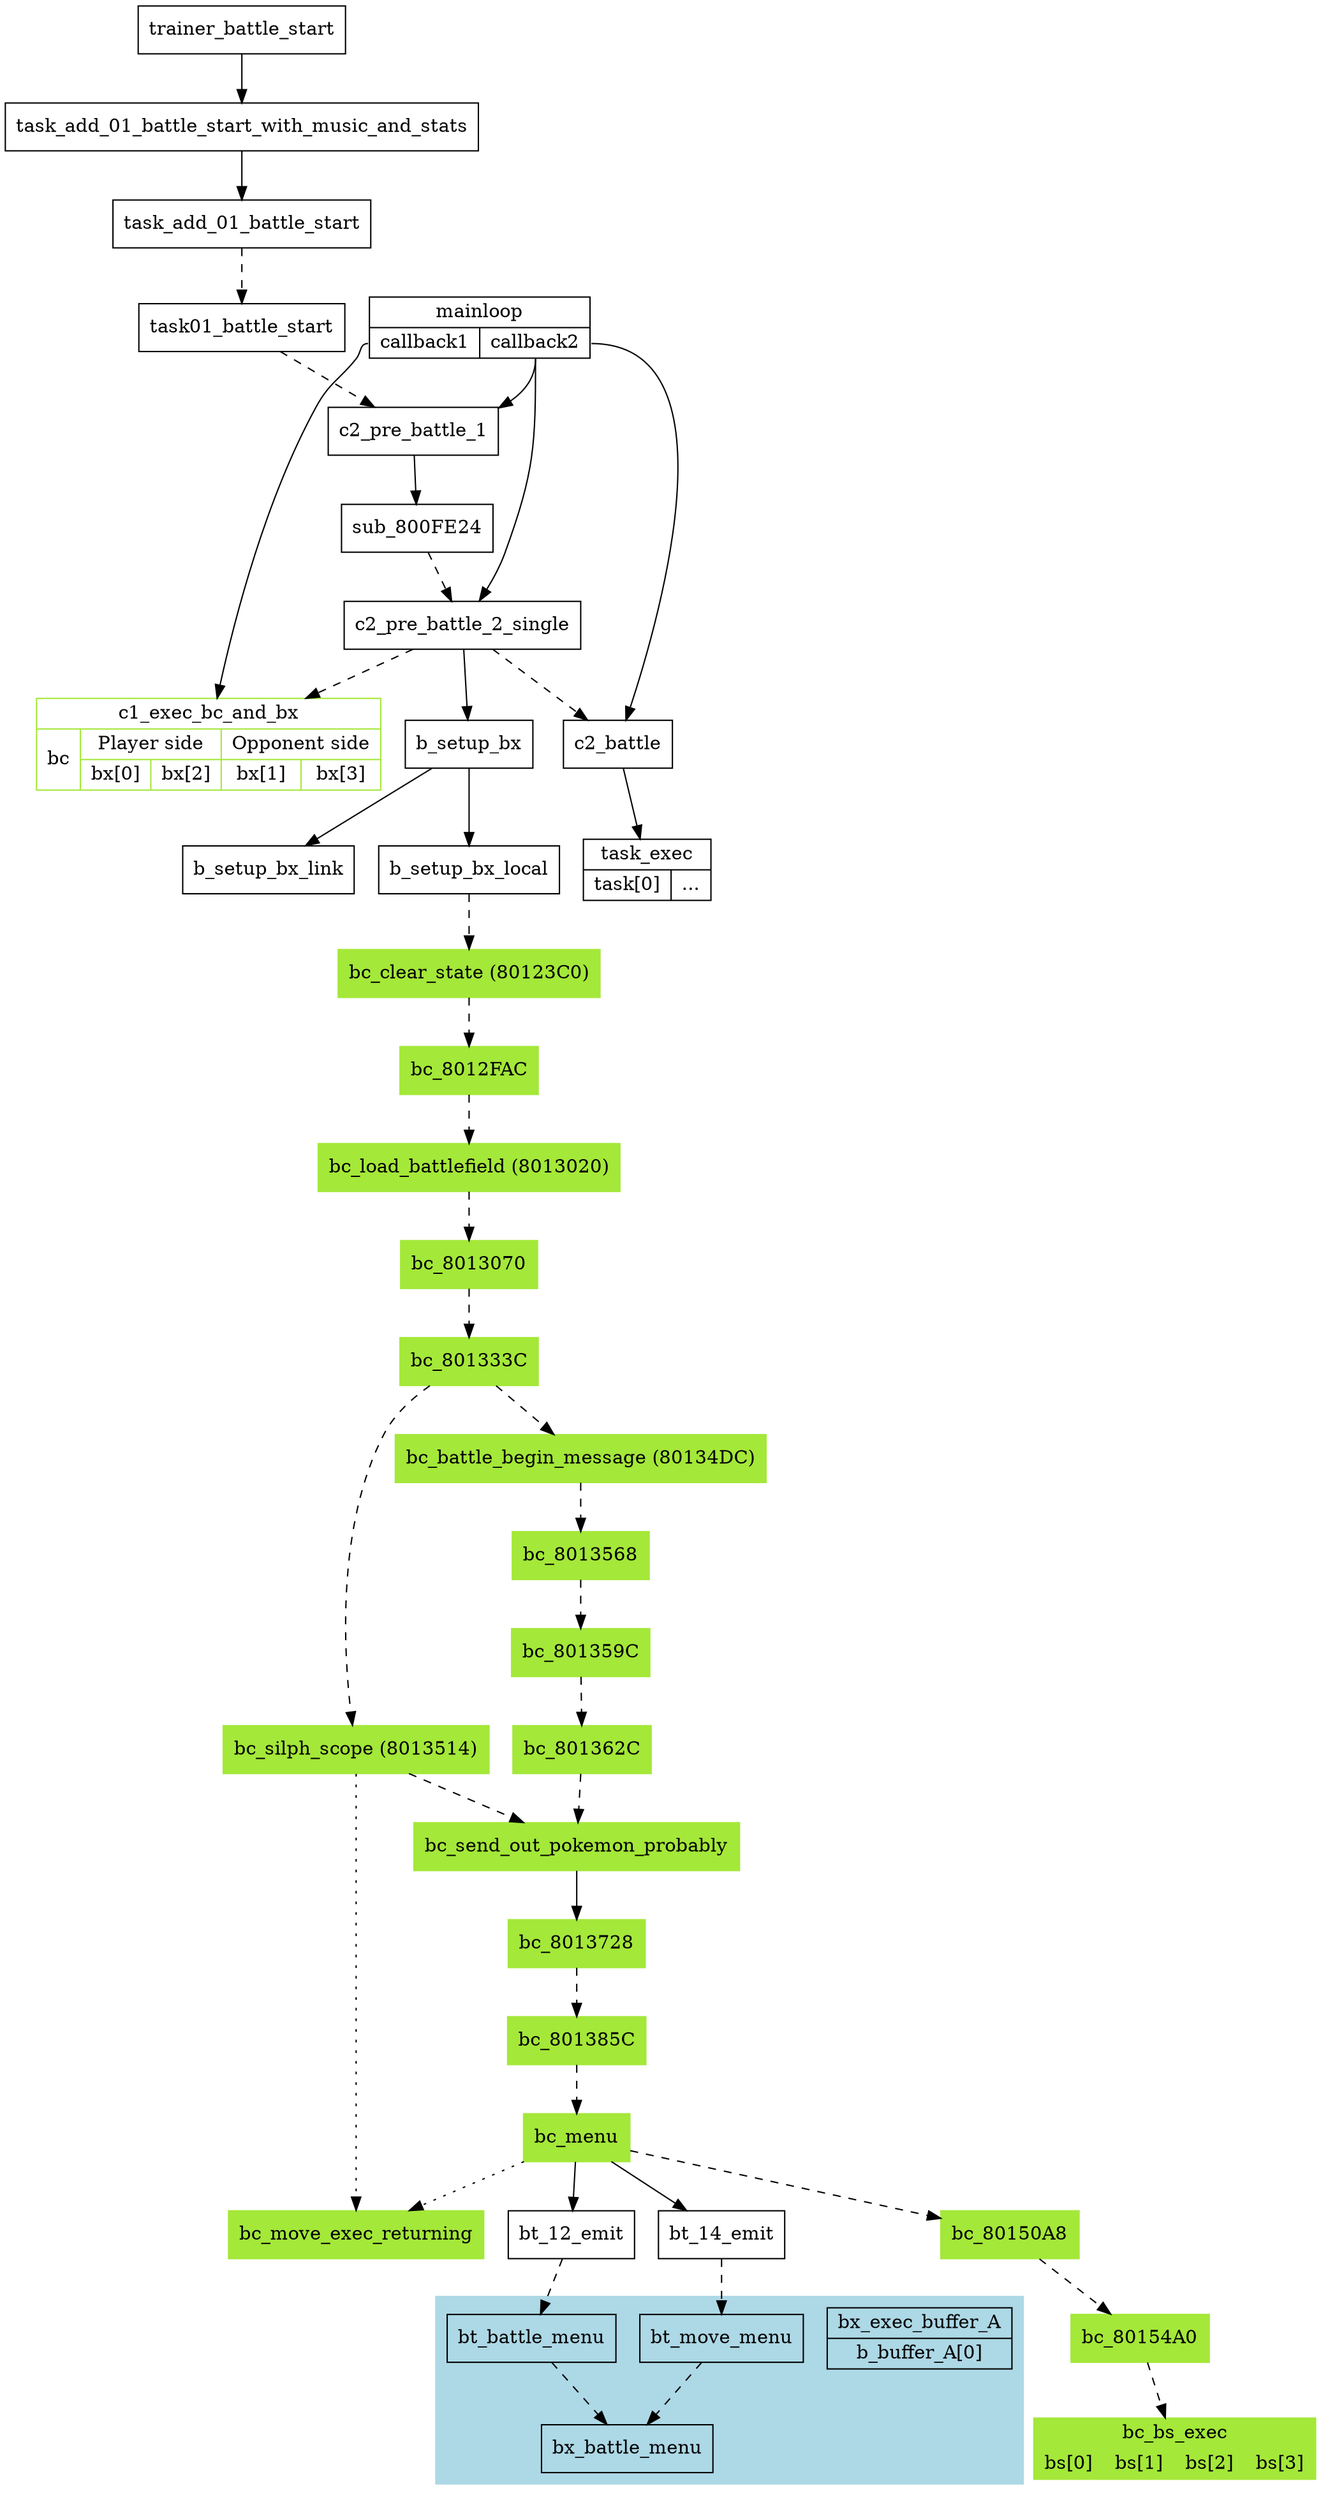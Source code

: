digraph {
	graph [mclimit=40];
    node [shape="record"];

	mainloop [label="{mainloop|{<c1>callback1|<c2>callback2}}"];

	c2_battle [label="c2_battle"];
	task_exec [label="{task_exec|{<t>task[0]|...}}"];

	c1_exec_bc_and_bx [color="#a4e839" label="{c1_exec_bc_and_bx|{<bc>bc|{Player side|{bx[0]|bx[2]}}|{Opponent side|{bx[1]|<bx>bx[3]}}}}"];
	bc_bs_exec [label="{bc_bs_exec|{<bs>bs[0]|bs[1]|bs[2]|bs[3]}}" color="#a4e839" style="filled"]
	bc_move_exec_returning [color="#a4e839" style="filled" label="bc_move_exec_returning"]
	bc_menu [color="#a4e839" style="filled"];
	bc_80123C0 [color="#a4e839" style="filled" label="bc_clear_state (80123C0)"];
	bc_8012FAC [color="#a4e839" style="filled"];
	bc_8013020 [color="#a4e839" style="filled" label="bc_load_battlefield (8013020)"];
	bc_8013070 [color="#a4e839" style="filled"];
	bc_801333C [color="#a4e839" style="filled"];
	bc_8013514 [color="#a4e839" style="filled" label="bc_silph_scope (8013514)"];
	bc_80134DC [color="#a4e839" style="filled" label="bc_battle_begin_message (80134DC)"];
	bc_8013568 [color="#a4e839" style="filled"];
	bc_801359C [color="#a4e839" style="filled"];
	bc_801362C [color="#a4e839" style="filled"];
	bc_send_out_pokemon_probably [color="#a4e839" style="filled"];
	bc_8013728 [color="#a4e839" style="filled"];
	bc_801385C [color="#a4e839" style="filled"];
	bc_80150A8 [color="#a4e839" style="filled"];
	bc_80154A0 [color="#a4e839" style="filled"];

	subgraph cluster_seven_times {
		style=filled;
		color=lightblue;

		bx_exec_buffer_A [label="{bx_exec_buffer_A|<bt>b_buffer_A[0]}"]
		bx_battle_menu [label="bx_battle_menu"];

		bt_move_menu;
		bt_battle_menu;
	}

	mainloop:c1 -> c1_exec_bc_and_bx;

	mainloop:c2 -> c2_battle;
	c2_battle -> task_exec;

	mainloop:c2 -> c2_pre_battle_1
	mainloop:c2 -> c2_pre_battle_2_single

	trainer_battle_start -> task_add_01_battle_start_with_music_and_stats;
	task_add_01_battle_start_with_music_and_stats -> task_add_01_battle_start;
	task_add_01_battle_start -> task01_battle_start [style="dashed"];
	task01_battle_start -> c2_pre_battle_1 [style="dashed"];
	c2_pre_battle_1 -> sub_800FE24;
	sub_800FE24 -> c2_pre_battle_2_single [style="dashed"];
	c2_pre_battle_2_single -> c1_exec_bc_and_bx [style="dashed"];
	c2_pre_battle_2_single -> c2_battle [style="dashed"];
	c2_pre_battle_2_single -> b_setup_bx;
	b_setup_bx -> b_setup_bx_local;
	b_setup_bx -> b_setup_bx_link;
	b_setup_bx_local -> bc_80123C0 [style="dashed"];
	bc_80123C0 -> bc_8012FAC [style="dashed"];
	bc_8012FAC -> bc_8013020 [style="dashed"];
	bc_8013020 -> bc_8013070 [style="dashed"];
	bc_8013070 -> bc_801333C [style="dashed"];
	bc_801333C -> bc_8013514 [style="dashed"];
	bc_801333C -> bc_80134DC [style="dashed"];
	bc_8013514 -> bc_send_out_pokemon_probably [style="dashed"];
	bc_8013514 -> bc_move_exec_returning [style="dotted"];
	bc_80134DC -> bc_8013568 [style="dashed"];
	bc_8013568 -> bc_801359C [style="dashed"];
	bc_801359C -> bc_801362C [style="dashed"];
	bc_801362C -> bc_send_out_pokemon_probably [style="dashed"];
	bc_send_out_pokemon_probably -> bc_8013728;
	bc_8013728 -> bc_801385C [style="dashed"];
	bc_801385C -> bc_menu [style="dashed"];
	bc_menu -> bt_12_emit;
	bc_menu -> bt_14_emit;
	bc_menu -> bc_move_exec_returning [style="dotted"];
	bc_menu -> bc_80150A8 [style="dashed"];
	bc_80150A8 -> bc_80154A0 [style="dashed"];
	bc_80154A0 -> bc_bs_exec [style="dashed"];
	bt_12_emit -> bt_battle_menu [style="dashed"];
	bt_battle_menu -> bx_battle_menu [style="dashed"];
	bt_14_emit -> bt_move_menu [style="dashed"];
	bt_move_menu -> bx_battle_menu [style="dashed"];
}
